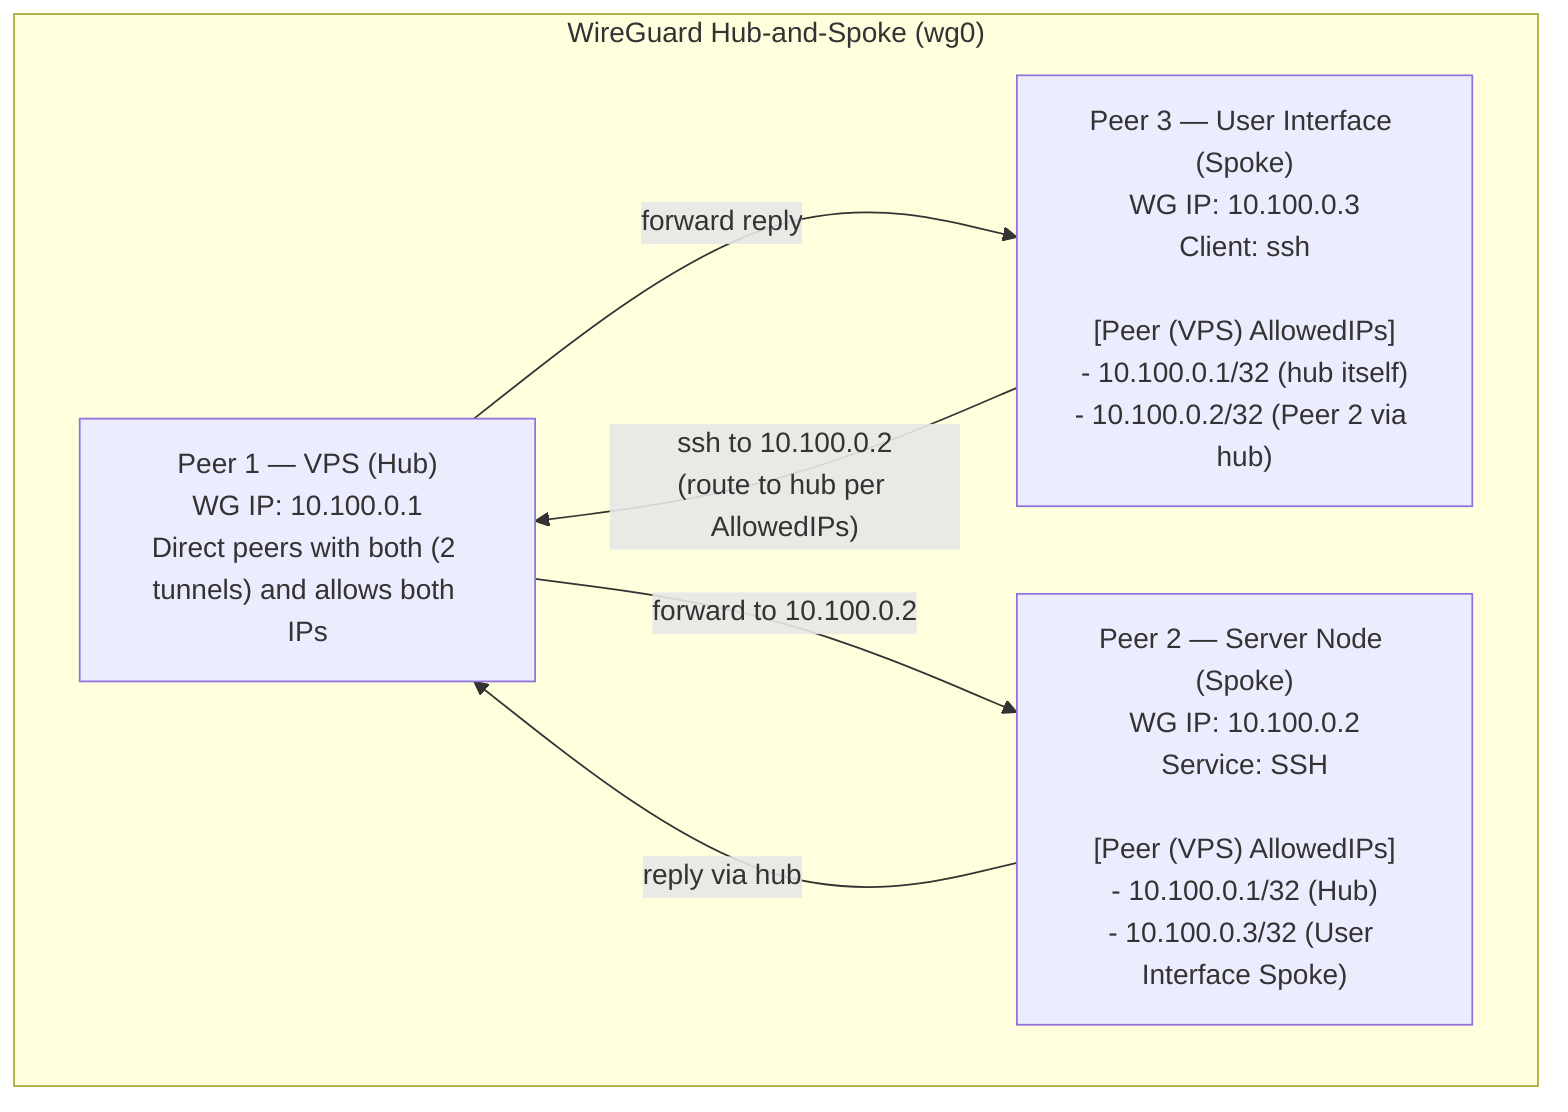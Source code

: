 flowchart TD
  subgraph WG["WireGuard Hub-and-Spoke (wg0)"]
    P1["Peer 1 — VPS (Hub)\nWG IP: 10.100.0.1\nDirect peers with both (2 tunnels) and allows both IPs"]
    P2["Peer 2 — Server Node (Spoke)\nWG IP: 10.100.0.2\nService: SSH\n\n[Peer (VPS) AllowedIPs]\n- 10.100.0.1/32 (Hub)\n- 10.100.0.3/32 (User Interface Spoke)"]
    P3["Peer 3 — User Interface (Spoke)\nWG IP: 10.100.0.3\nClient: ssh\n\n[Peer (VPS) AllowedIPs]\n- 10.100.0.1/32 (hub itself)\n- 10.100.0.2/32 (Peer 2 via hub)"]
  end

  P3 -->|"ssh to 10.100.0.2\n(route to hub per AllowedIPs)"| P1
  P1 -->|"forward to 10.100.0.2"| P2
  P2 -->|"reply via hub"| P1
  P1 -->|"forward reply"| P3